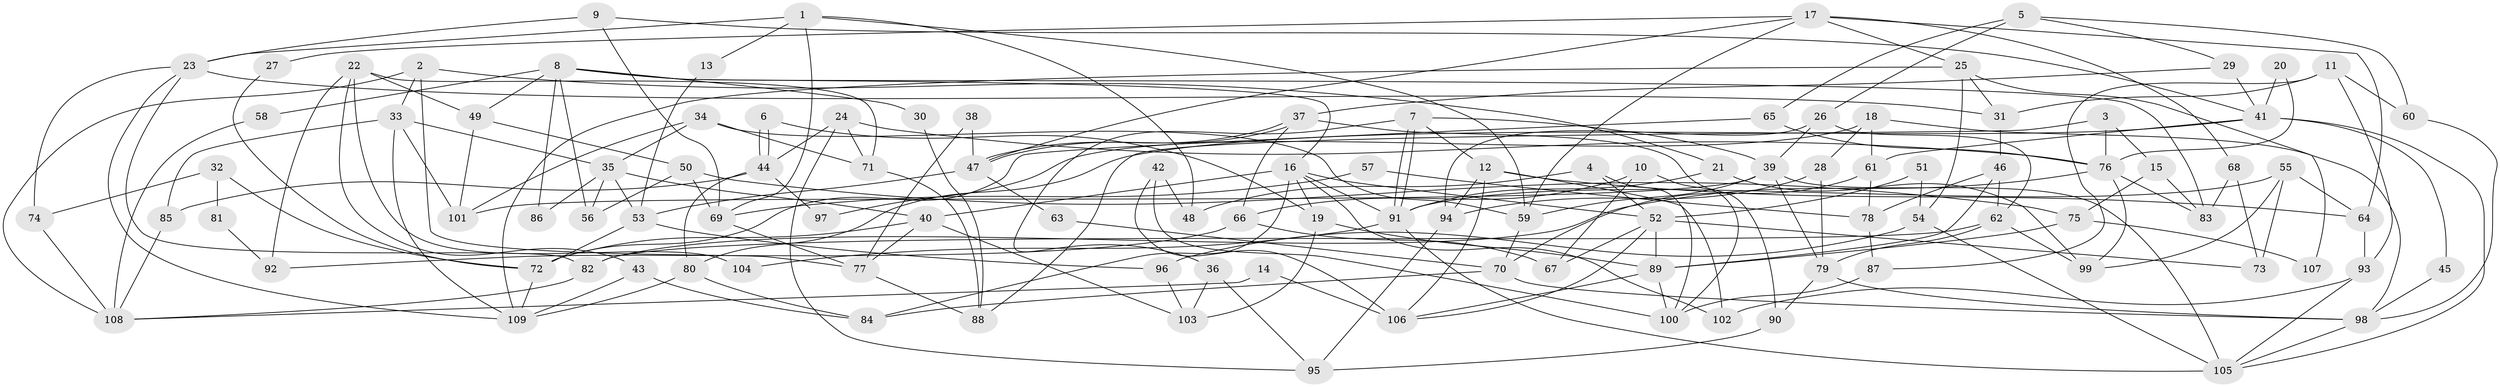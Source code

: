 // Generated by graph-tools (version 1.1) at 2025/14/03/09/25 04:14:55]
// undirected, 109 vertices, 218 edges
graph export_dot {
graph [start="1"]
  node [color=gray90,style=filled];
  1;
  2;
  3;
  4;
  5;
  6;
  7;
  8;
  9;
  10;
  11;
  12;
  13;
  14;
  15;
  16;
  17;
  18;
  19;
  20;
  21;
  22;
  23;
  24;
  25;
  26;
  27;
  28;
  29;
  30;
  31;
  32;
  33;
  34;
  35;
  36;
  37;
  38;
  39;
  40;
  41;
  42;
  43;
  44;
  45;
  46;
  47;
  48;
  49;
  50;
  51;
  52;
  53;
  54;
  55;
  56;
  57;
  58;
  59;
  60;
  61;
  62;
  63;
  64;
  65;
  66;
  67;
  68;
  69;
  70;
  71;
  72;
  73;
  74;
  75;
  76;
  77;
  78;
  79;
  80;
  81;
  82;
  83;
  84;
  85;
  86;
  87;
  88;
  89;
  90;
  91;
  92;
  93;
  94;
  95;
  96;
  97;
  98;
  99;
  100;
  101;
  102;
  103;
  104;
  105;
  106;
  107;
  108;
  109;
  1 -- 48;
  1 -- 69;
  1 -- 13;
  1 -- 23;
  1 -- 59;
  2 -- 21;
  2 -- 33;
  2 -- 77;
  2 -- 108;
  3 -- 88;
  3 -- 76;
  3 -- 15;
  4 -- 52;
  4 -- 100;
  4 -- 48;
  5 -- 65;
  5 -- 26;
  5 -- 29;
  5 -- 60;
  6 -- 19;
  6 -- 44;
  6 -- 44;
  7 -- 39;
  7 -- 91;
  7 -- 91;
  7 -- 12;
  7 -- 36;
  8 -- 16;
  8 -- 49;
  8 -- 30;
  8 -- 56;
  8 -- 58;
  8 -- 83;
  8 -- 86;
  9 -- 23;
  9 -- 41;
  9 -- 69;
  10 -- 66;
  10 -- 100;
  10 -- 67;
  11 -- 60;
  11 -- 93;
  11 -- 31;
  11 -- 87;
  12 -- 94;
  12 -- 64;
  12 -- 102;
  12 -- 106;
  13 -- 53;
  14 -- 106;
  14 -- 108;
  15 -- 83;
  15 -- 75;
  16 -- 91;
  16 -- 102;
  16 -- 19;
  16 -- 40;
  16 -- 52;
  16 -- 84;
  17 -- 47;
  17 -- 64;
  17 -- 25;
  17 -- 27;
  17 -- 59;
  17 -- 68;
  18 -- 98;
  18 -- 61;
  18 -- 28;
  18 -- 97;
  19 -- 103;
  19 -- 89;
  20 -- 41;
  20 -- 76;
  21 -- 91;
  21 -- 99;
  22 -- 49;
  22 -- 43;
  22 -- 71;
  22 -- 92;
  22 -- 104;
  23 -- 31;
  23 -- 74;
  23 -- 82;
  23 -- 109;
  24 -- 95;
  24 -- 76;
  24 -- 44;
  24 -- 71;
  25 -- 31;
  25 -- 54;
  25 -- 107;
  25 -- 109;
  26 -- 39;
  26 -- 94;
  26 -- 62;
  27 -- 72;
  28 -- 79;
  28 -- 94;
  29 -- 41;
  29 -- 37;
  30 -- 88;
  31 -- 46;
  32 -- 74;
  32 -- 72;
  32 -- 81;
  33 -- 35;
  33 -- 109;
  33 -- 85;
  33 -- 101;
  34 -- 59;
  34 -- 71;
  34 -- 35;
  34 -- 101;
  35 -- 56;
  35 -- 40;
  35 -- 53;
  35 -- 86;
  36 -- 103;
  36 -- 95;
  37 -- 47;
  37 -- 47;
  37 -- 66;
  37 -- 90;
  38 -- 77;
  38 -- 47;
  39 -- 101;
  39 -- 59;
  39 -- 79;
  39 -- 105;
  40 -- 72;
  40 -- 77;
  40 -- 103;
  41 -- 105;
  41 -- 80;
  41 -- 45;
  41 -- 61;
  42 -- 100;
  42 -- 106;
  42 -- 48;
  43 -- 84;
  43 -- 109;
  44 -- 80;
  44 -- 85;
  44 -- 97;
  45 -- 98;
  46 -- 62;
  46 -- 89;
  46 -- 78;
  47 -- 53;
  47 -- 63;
  49 -- 50;
  49 -- 101;
  50 -- 69;
  50 -- 75;
  50 -- 56;
  51 -- 52;
  51 -- 54;
  52 -- 106;
  52 -- 67;
  52 -- 73;
  52 -- 89;
  53 -- 72;
  53 -- 96;
  54 -- 105;
  54 -- 96;
  55 -- 91;
  55 -- 99;
  55 -- 64;
  55 -- 73;
  57 -- 78;
  57 -- 69;
  58 -- 108;
  59 -- 70;
  60 -- 98;
  61 -- 70;
  61 -- 78;
  62 -- 82;
  62 -- 79;
  62 -- 99;
  63 -- 70;
  64 -- 93;
  65 -- 72;
  65 -- 76;
  66 -- 67;
  66 -- 92;
  68 -- 73;
  68 -- 83;
  69 -- 77;
  70 -- 84;
  70 -- 98;
  71 -- 88;
  72 -- 109;
  74 -- 108;
  75 -- 89;
  75 -- 107;
  76 -- 82;
  76 -- 83;
  76 -- 99;
  77 -- 88;
  78 -- 87;
  79 -- 90;
  79 -- 98;
  80 -- 109;
  80 -- 84;
  81 -- 92;
  82 -- 108;
  85 -- 108;
  87 -- 100;
  89 -- 100;
  89 -- 106;
  90 -- 95;
  91 -- 105;
  91 -- 104;
  93 -- 105;
  93 -- 102;
  94 -- 95;
  96 -- 103;
  98 -- 105;
}
